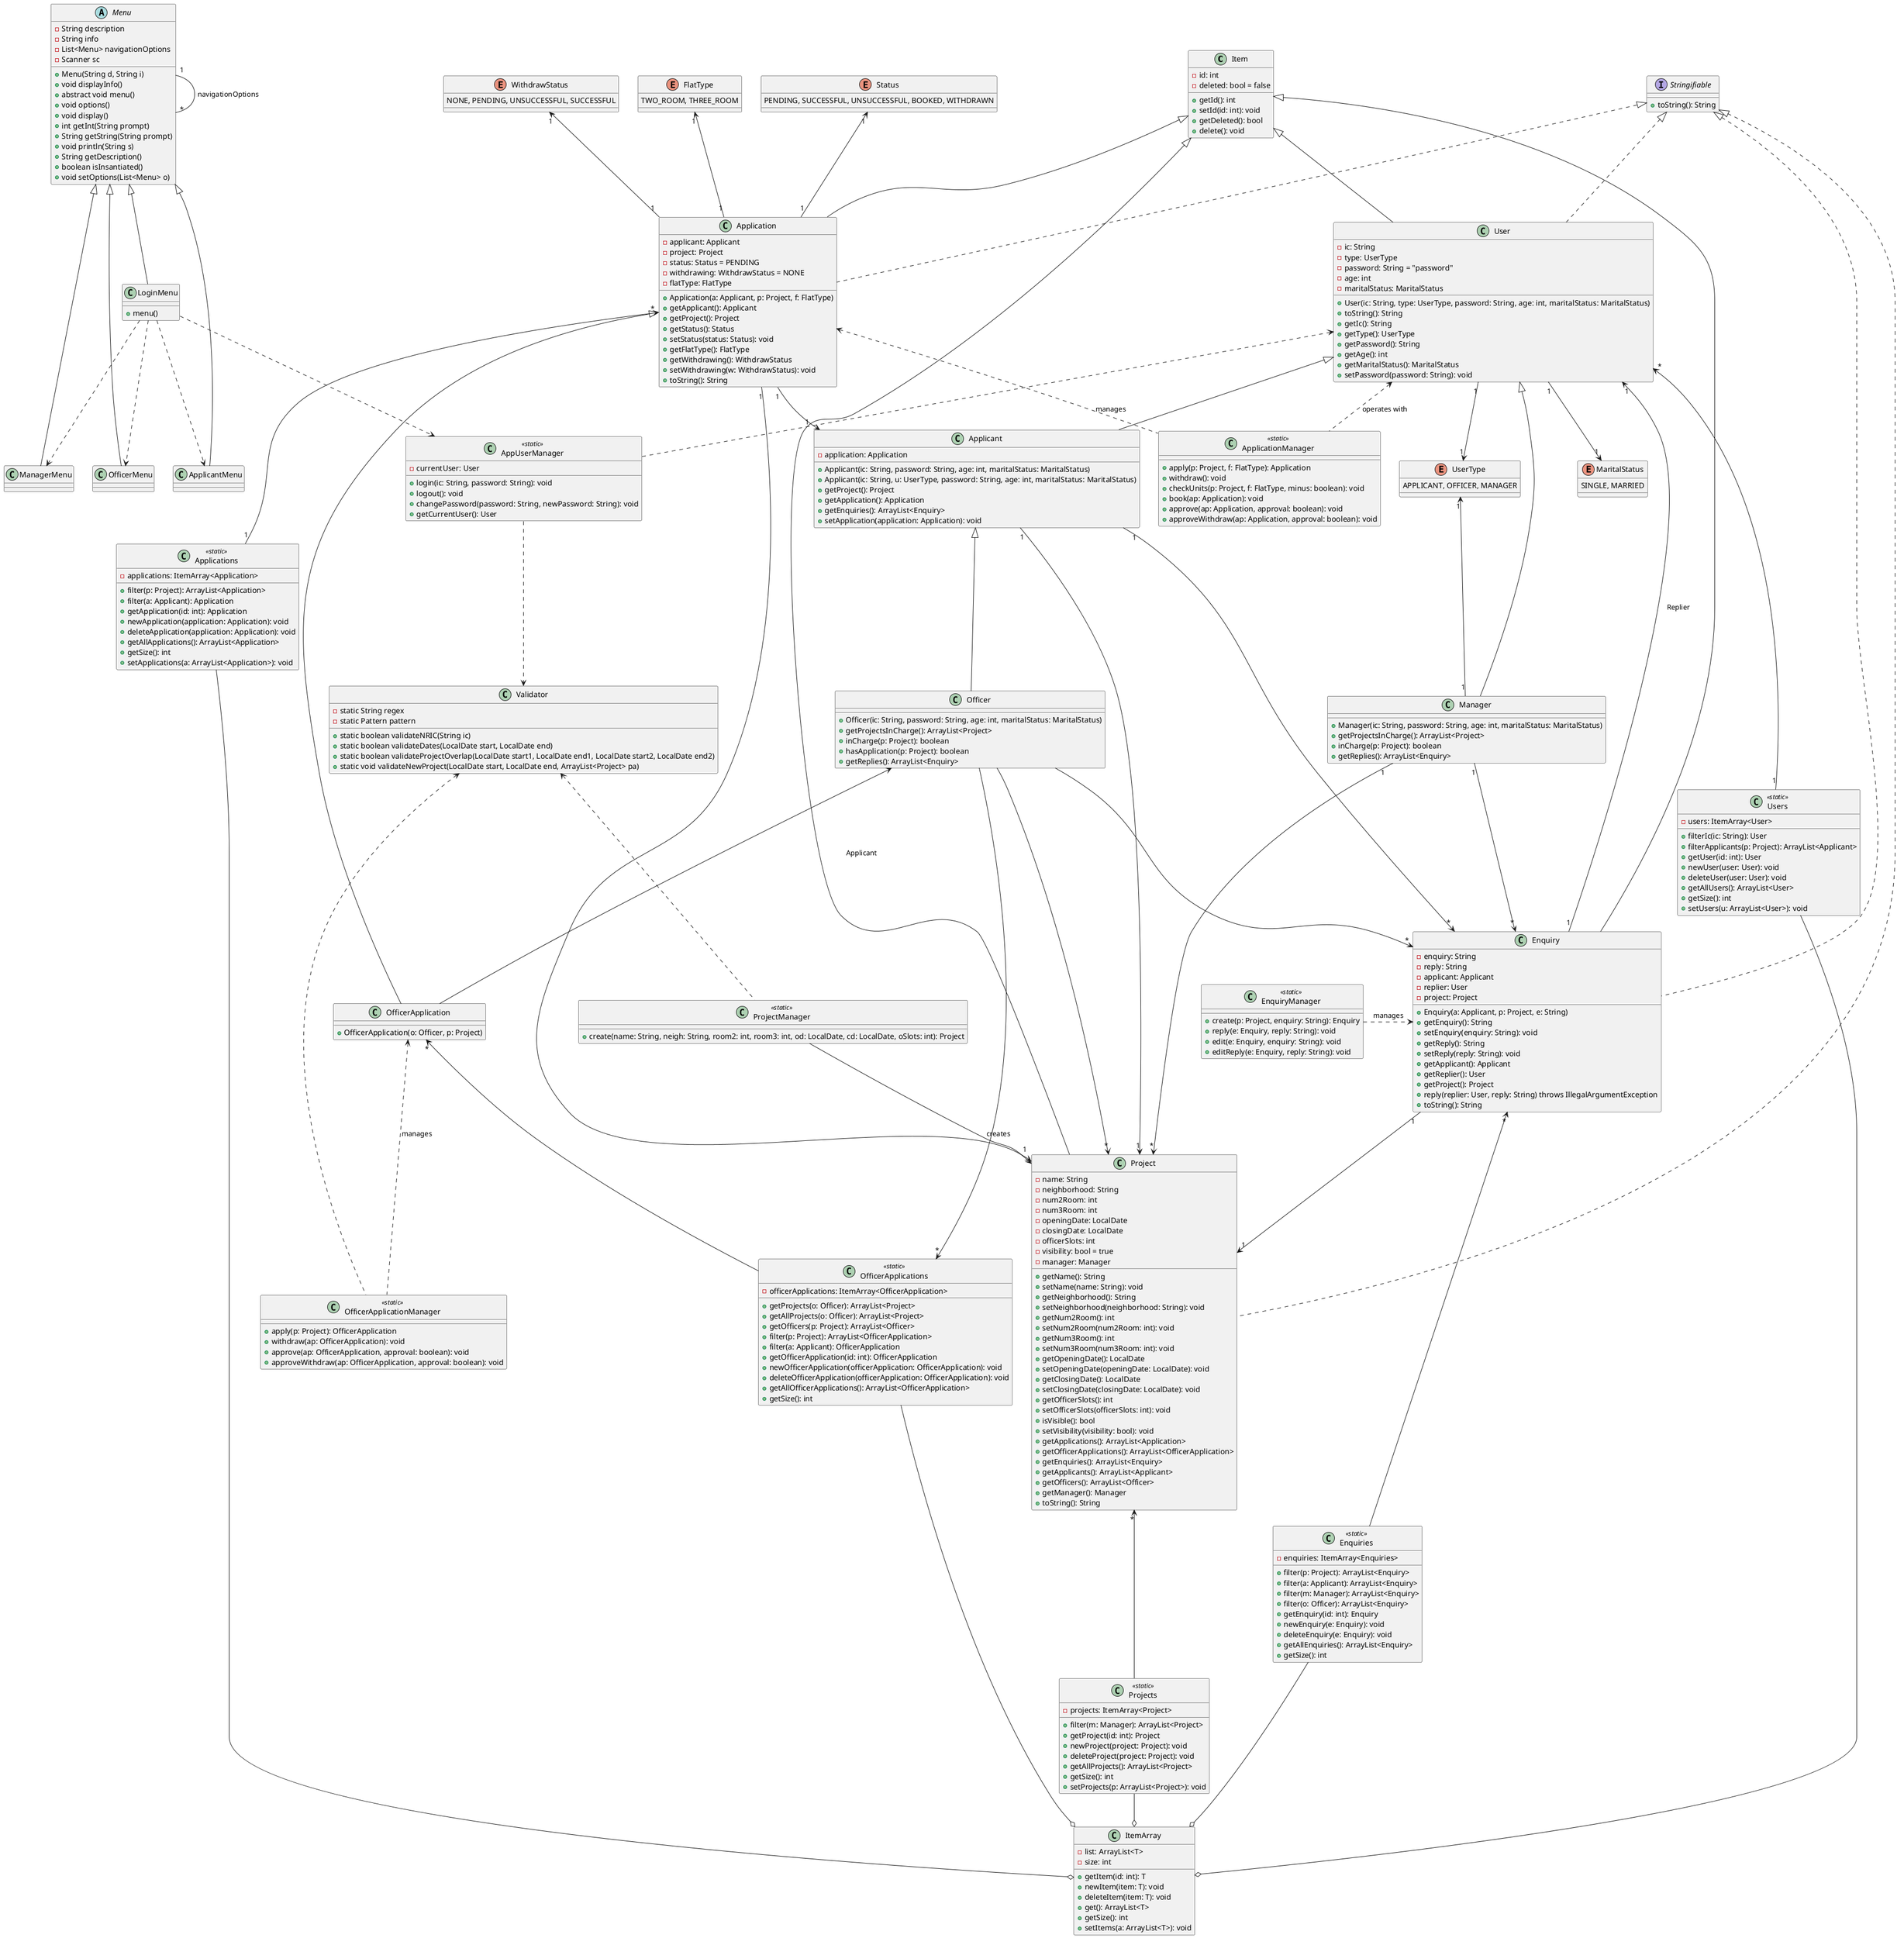@startuml EntityClassDiagram

'---ITEMS---
class Item {
    - id: int
    - deleted: bool = false
    + getId(): int
    + setId(id: int): void
    + getDeleted(): bool
    + delete(): void
}

interface Stringifiable {
    + toString(): String
}
class Project extends Item implements Stringifiable {
    - name: String
    - neighborhood: String
    - num2Room: int
    - num3Room: int
    - openingDate: LocalDate
    - closingDate: LocalDate
    - officerSlots: int
    - visibility: bool = true
    - manager: Manager
    
    + getName(): String
    + setName(name: String): void
    + getNeighborhood(): String
    + setNeighborhood(neighborhood: String): void
    + getNum2Room(): int
    + setNum2Room(num2Room: int): void
    + getNum3Room(): int
    + setNum3Room(num3Room: int): void
    + getOpeningDate(): LocalDate
    + setOpeningDate(openingDate: LocalDate): void
    + getClosingDate(): LocalDate
    + setClosingDate(closingDate: LocalDate): void
    + getOfficerSlots(): int
    + setOfficerSlots(officerSlots: int): void
    + isVisible(): bool
    + setVisibility(visibility: bool): void
    + getApplications(): ArrayList<Application>
    + getOfficerApplications(): ArrayList<OfficerApplication>
    + getEnquiries(): ArrayList<Enquiry>
    + getApplicants(): ArrayList<Applicant>
    + getOfficers(): ArrayList<Officer>
    + getManager(): Manager
    + toString(): String
}

class Application extends Item implements Stringifiable {
    - applicant: Applicant
    - project: Project
    - status: Status = PENDING
    - withdrawing: WithdrawStatus = NONE
    - flatType: FlatType

    + Application(a: Applicant, p: Project, f: FlatType)
    + getApplicant(): Applicant
    + getProject(): Project
    + getStatus(): Status
    + setStatus(status: Status): void
    + getFlatType(): FlatType
    + getWithdrawing(): WithdrawStatus
    + setWithdrawing(w: WithdrawStatus): void
    + toString(): String
}

enum Status {
    PENDING, SUCCESSFUL, UNSUCCESSFUL, BOOKED, WITHDRAWN
}

enum FlatType {
    TWO_ROOM, THREE_ROOM
}

enum WithdrawStatus {
    NONE, PENDING, UNSUCCESSFUL, SUCCESSFUL
}


class OfficerApplication extends Application {
    + OfficerApplication(o: Officer, p: Project)
}

class Enquiry extends Item implements Stringifiable {
    - enquiry: String
    - reply: String
    - applicant: Applicant
    - replier: User
    - project: Project

    + Enquiry(a: Applicant, p: Project, e: String)
    + getEnquiry(): String
    + setEnquiry(enquiry: String): void
    + getReply(): String
    + setReply(reply: String): void
    + getApplicant(): Applicant
    + getReplier(): User
    + getProject(): Project
    + reply(replier: User, reply: String) throws IllegalArgumentException
    + toString(): String
}


'---USERS---
class User extends Item implements Stringifiable {
    - ic: String
    - type: UserType
    - password: String = "password"
    - age: int
    - maritalStatus: MaritalStatus

    + User(ic: String, type: UserType, password: String, age: int, maritalStatus: MaritalStatus)
    + toString(): String
    + getIc(): String
    + getType(): UserType
    + getPassword(): String
    + getAge(): int
    + getMaritalStatus(): MaritalStatus
    + setPassword(password: String): void
}

enum UserType {
    APPLICANT, OFFICER, MANAGER
}

enum MaritalStatus {
    SINGLE, MARRIED
}


class Applicant extends User {
    - application: Application

    + Applicant(ic: String, password: String, age: int, maritalStatus: MaritalStatus)
    + Applicant(ic: String, u: UserType, password: String, age: int, maritalStatus: MaritalStatus)
    + getProject(): Project
    + getApplication(): Application
    + getEnquiries(): ArrayList<Enquiry>
    + setApplication(application: Application): void
}


class Officer extends Applicant {
    + Officer(ic: String, password: String, age: int, maritalStatus: MaritalStatus)
    + getProjectsInCharge(): ArrayList<Project>
    + inCharge(p: Project): boolean
    + hasApplication(p: Project): boolean
    + getReplies(): ArrayList<Enquiry>
}

class Manager extends User {
    + Manager(ic: String, password: String, age: int, maritalStatus: MaritalStatus)
    + getProjectsInCharge(): ArrayList<Project>
    + inCharge(p: Project): boolean
    + getReplies(): ArrayList<Enquiry>
}

'---ARRAYS---

class ItemArray {
    - list: ArrayList<T>
    - size: int
    + getItem(id: int): T
    + newItem(item: T): void
    + deleteItem(item: T): void
    + get(): ArrayList<T>
    + getSize(): int
    + setItems(a: ArrayList<T>): void
}

class Users <<static>>{
    - users: ItemArray<User>
    + filterIc(ic: String): User
    + filterApplicants(p: Project): ArrayList<Applicant>
    + getUser(id: int): User
    + newUser(user: User): void
    + deleteUser(user: User): void
    + getAllUsers(): ArrayList<User>
    + getSize(): int
    + setUsers(u: ArrayList<User>): void
}


class Projects <<static>> {
    - projects: ItemArray<Project>
    + filter(m: Manager): ArrayList<Project>
    + getProject(id: int): Project
    + newProject(project: Project): void
    + deleteProject(project: Project): void
    + getAllProjects(): ArrayList<Project>
    + getSize(): int
    + setProjects(p: ArrayList<Project>): void
}


class Applications <<static>> {
    - applications: ItemArray<Application>
    + filter(p: Project): ArrayList<Application>
    + filter(a: Applicant): Application
    + getApplication(id: int): Application
    + newApplication(application: Application): void
    + deleteApplication(application: Application): void
    + getAllApplications(): ArrayList<Application>
    + getSize(): int
    + setApplications(a: ArrayList<Application>): void
}


class OfficerApplications <<static>> {
    - officerApplications: ItemArray<OfficerApplication>
    + getProjects(o: Officer): ArrayList<Project>
    + getAllProjects(o: Officer): ArrayList<Project>
    + getOfficers(p: Project): ArrayList<Officer>
    + filter(p: Project): ArrayList<OfficerApplication>
    + filter(a: Applicant): OfficerApplication
    + getOfficerApplication(id: int): OfficerApplication
    + newOfficerApplication(officerApplication: OfficerApplication): void
    + deleteOfficerApplication(officerApplication: OfficerApplication): void
    + getAllOfficerApplications(): ArrayList<OfficerApplication>
    + getSize(): int
}


class Enquiries <<static>>{
    - enquiries: ItemArray<Enquiries>
    + filter(p: Project): ArrayList<Enquiry>
    + filter(a: Applicant): ArrayList<Enquiry>
    + filter(m: Manager): ArrayList<Enquiry>
    + filter(o: Officer): ArrayList<Enquiry>
    + getEnquiry(id: int): Enquiry
    + newEnquiry(e: Enquiry): void
    + deleteEnquiry(e: Enquiry): void
    + getAllEnquiries(): ArrayList<Enquiry>
    + getSize(): int
}


'---MANAGERS---

class ApplicationManager <<static>> {
    +apply(p: Project, f: FlatType): Application
    +withdraw(): void
    +checkUnits(p: Project, f: FlatType, minus: boolean): void
    +book(ap: Application): void
    +approve(ap: Application, approval: boolean): void
    +approveWithdraw(ap: Application, approval: boolean): void
}


class ProjectManager <<static>> {
    + create(name: String, neigh: String, room2: int, room3: int, od: LocalDate, cd: LocalDate, oSlots: int): Project
}


class EnquiryManager <<static>> {
    + create(p: Project, enquiry: String): Enquiry
    + reply(e: Enquiry, reply: String): void
    + edit(e: Enquiry, enquiry: String): void
    + editReply(e: Enquiry, reply: String): void
}


class AppUserManager <<static>> {
    - currentUser: User
    + login(ic: String, password: String): void
    + logout(): void
    + changePassword(password: String, newPassword: String): void
    + getCurrentUser(): User
}


class OfficerApplicationManager <<static>> {
    +apply(p: Project): OfficerApplication
    +withdraw(ap: OfficerApplication): void
    +approve(ap: OfficerApplication, approval: boolean): void
    +approveWithdraw(ap: OfficerApplication, approval: boolean): void
}


class Validator {
    - static String regex
    - static Pattern pattern
    + static boolean validateNRIC(String ic)
    + static boolean validateDates(LocalDate start, LocalDate end)
    + static boolean validateProjectOverlap(LocalDate start1, LocalDate end1, LocalDate start2, LocalDate end2)
    + static void validateNewProject(LocalDate start, LocalDate end, ArrayList<Project> pa)
}


'---GUI--- 
abstract class Menu {
    - String description
    - String info
    - List<Menu> navigationOptions
    - Scanner sc
    + Menu(String d, String i)
    + void displayInfo()
    + abstract void menu()
    + void options()
    + void display()
    + int getInt(String prompt)
    + String getString(String prompt)
    + void println(String s)
    + String getDescription()
    + boolean isInsantiated()
    + void setOptions(List<Menu> o)
}


class ApplicantMenu extends Menu
class ManagerMenu extends Menu
class OfficerMenu extends Menu
class LoginMenu extends Menu {
    +menu()
    'after login, we call one of the 3 menus based on the  enum 
}

' Item relations
Application "1" --> "1" Applicant
Application "1" --> "1" Project
Application "1" -u-> "1" Status
Application "1" -u-> "1" FlatType
Application "1" -u-> "1" WithdrawStatus
Enquiry "1" --> "1" User : Replier
Enquiry "1" -> "1" Project
Applicant "1" --> "1" Project
Applicant "1" --> "*" Enquiry
Officer --> "*" Project
Officer --> "*" Enquiry
OfficerApplication -u-> Officer : "Applicant"
Officer -l-> "*" OfficerApplications
Manager "1" --> "*" Project
Manager "1" --> "*" Enquiry
Manager "1" -u-> "1" UserType
User "1" --> "1" UserType
User "1" --> "1" MaritalStatus

'Array relations
Users --o ItemArray
Projects --o ItemArray
Applications --o ItemArray
OfficerApplications --o ItemArray
Enquiries --o ItemArray

Users "1" -u-> "*" User
'Users ..> Project : filter by
Projects -u-> "*" Project
'Projects ..> Manager : "filter by"
Applications "1" -u-> "*" Application
'Applications ..> Project : "filter by"
'Applications ..> Applicant : "filter by"
OfficerApplications -u-> "*" OfficerApplication
'OfficerApplications ..> Project : "filter by"
'OfficerApplications ..> Officer : "filter by" 
Enquiries -u-> "*" Enquiry 
'Enquiries ..> Project : "filter by"
'Enquiries ..> User : "filter by"

'Manager relations
'ApplicationManager ..> Project : "apply for"
ApplicationManager .u.> Application : "manages"
'ApplicationManager ..> Officer : "operates with"
'ApplicationManager ..> Manager : "operates with"
'ApplicationManager ..> Applicant : "operates with"
ApplicationManager .u.> User : "operates with"
'ApplicationManager ..> FlatType : "uses"
'ApplicationManager ..> Status : "uses"
'ApplicationManager ..> WithdrawStatus : "uses"
'ApplicationManager ..> AppUserManager
EnquiryManager .r.> Enquiry : "manages"
'EnquiryManager ..> Project : "works with"
'EnquiryManager ..> User : "authorizes"
'EnquiryManager ..> Officer : "checks role"
'EnquiryManager ..> Manager : "checks role"
'EnquiryManager ..> AppUserManager
'OfficerApplicationManager ..> Project : "apply for"
OfficerApplicationManager .u.> OfficerApplication : "manages"
'OfficerApplicationManager ..> Officer : "operates with"
'OfficerApplicationManager ..> Manager : "operates with"
'OfficerApplicationManager ..> Status : "uses"
'OfficerApplicationManager ..> WithdrawStatus : "uses"
OfficerApplicationManager .u.> Validator
'OfficerApplicationManager ..> AppUserManager
ProjectManager --> Project : "creates"
'ProjectManager ..> Manager : "accesses current manager"
ProjectManager .u.> Validator
'ProjectManager ..> AppUserManager
AppUserManager .u.> User
AppUserManager ..> Validator

' Menu relations
Menu "1"-- "*" Menu : "navigationOptions"
LoginMenu ..> AppUserManager
LoginMenu ..> ApplicantMenu
LoginMenu ..> OfficerMenu
LoginMenu ..> ManagerMenu



@enduml